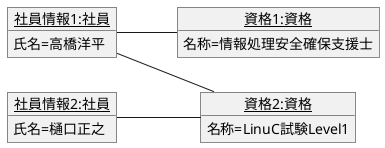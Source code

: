 @startuml 演習3-6オブジェクト図
left to right direction

object "<u>社員情報1:社員</u>" as case1_1 {
    氏名=高橋洋平
}

object "<u>社員情報2:社員</u>" as case1_2 {
    氏名=樋口正之
}

object "<u>資格1:資格</u>" as case2_1 {
    名称=情報処理安全確保支援士
}


object "<u>資格2:資格" as case2_2 {
    名称=LinuC試験Level1
}

case1_1 -- case2_1
case1_1 -- case2_2

case1_2 -- case2_2

@enduml
